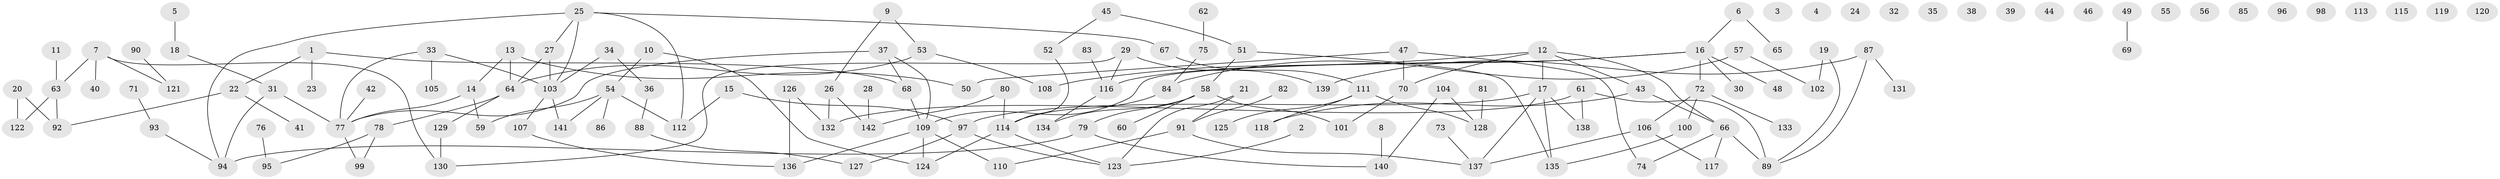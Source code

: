 // coarse degree distribution, {3: 0.13636363636363635, 1: 0.21212121212121213, 0: 0.2878787878787879, 5: 0.06060606060606061, 4: 0.09090909090909091, 2: 0.13636363636363635, 7: 0.015151515151515152, 8: 0.015151515151515152, 13: 0.015151515151515152, 6: 0.015151515151515152, 9: 0.015151515151515152}
// Generated by graph-tools (version 1.1) at 2025/16/03/04/25 18:16:29]
// undirected, 142 vertices, 157 edges
graph export_dot {
graph [start="1"]
  node [color=gray90,style=filled];
  1;
  2;
  3;
  4;
  5;
  6;
  7;
  8;
  9;
  10;
  11;
  12;
  13;
  14;
  15;
  16;
  17;
  18;
  19;
  20;
  21;
  22;
  23;
  24;
  25;
  26;
  27;
  28;
  29;
  30;
  31;
  32;
  33;
  34;
  35;
  36;
  37;
  38;
  39;
  40;
  41;
  42;
  43;
  44;
  45;
  46;
  47;
  48;
  49;
  50;
  51;
  52;
  53;
  54;
  55;
  56;
  57;
  58;
  59;
  60;
  61;
  62;
  63;
  64;
  65;
  66;
  67;
  68;
  69;
  70;
  71;
  72;
  73;
  74;
  75;
  76;
  77;
  78;
  79;
  80;
  81;
  82;
  83;
  84;
  85;
  86;
  87;
  88;
  89;
  90;
  91;
  92;
  93;
  94;
  95;
  96;
  97;
  98;
  99;
  100;
  101;
  102;
  103;
  104;
  105;
  106;
  107;
  108;
  109;
  110;
  111;
  112;
  113;
  114;
  115;
  116;
  117;
  118;
  119;
  120;
  121;
  122;
  123;
  124;
  125;
  126;
  127;
  128;
  129;
  130;
  131;
  132;
  133;
  134;
  135;
  136;
  137;
  138;
  139;
  140;
  141;
  142;
  1 -- 22;
  1 -- 23;
  1 -- 68;
  2 -- 123;
  5 -- 18;
  6 -- 16;
  6 -- 65;
  7 -- 40;
  7 -- 63;
  7 -- 121;
  7 -- 130;
  8 -- 140;
  9 -- 26;
  9 -- 53;
  10 -- 54;
  10 -- 124;
  11 -- 63;
  12 -- 17;
  12 -- 43;
  12 -- 66;
  12 -- 70;
  12 -- 108;
  13 -- 14;
  13 -- 50;
  13 -- 64;
  14 -- 59;
  14 -- 77;
  15 -- 97;
  15 -- 112;
  16 -- 30;
  16 -- 48;
  16 -- 72;
  16 -- 109;
  16 -- 116;
  17 -- 97;
  17 -- 135;
  17 -- 137;
  17 -- 138;
  18 -- 31;
  19 -- 89;
  19 -- 102;
  20 -- 92;
  20 -- 122;
  21 -- 91;
  21 -- 123;
  22 -- 41;
  22 -- 92;
  25 -- 27;
  25 -- 67;
  25 -- 94;
  25 -- 103;
  25 -- 112;
  26 -- 132;
  26 -- 142;
  27 -- 64;
  27 -- 103;
  28 -- 142;
  29 -- 116;
  29 -- 130;
  29 -- 139;
  31 -- 77;
  31 -- 94;
  33 -- 77;
  33 -- 103;
  33 -- 105;
  34 -- 36;
  34 -- 103;
  36 -- 88;
  37 -- 68;
  37 -- 77;
  37 -- 109;
  42 -- 77;
  43 -- 66;
  43 -- 118;
  45 -- 51;
  45 -- 52;
  47 -- 50;
  47 -- 70;
  47 -- 74;
  49 -- 69;
  51 -- 58;
  51 -- 135;
  52 -- 114;
  53 -- 64;
  53 -- 108;
  54 -- 59;
  54 -- 86;
  54 -- 112;
  54 -- 141;
  57 -- 84;
  57 -- 102;
  58 -- 60;
  58 -- 79;
  58 -- 101;
  58 -- 134;
  61 -- 89;
  61 -- 132;
  61 -- 138;
  62 -- 75;
  63 -- 92;
  63 -- 122;
  64 -- 78;
  64 -- 129;
  66 -- 74;
  66 -- 89;
  66 -- 117;
  67 -- 111;
  68 -- 109;
  70 -- 101;
  71 -- 93;
  72 -- 100;
  72 -- 106;
  72 -- 133;
  73 -- 137;
  75 -- 84;
  76 -- 95;
  77 -- 99;
  78 -- 95;
  78 -- 99;
  79 -- 94;
  79 -- 140;
  80 -- 114;
  80 -- 142;
  81 -- 128;
  82 -- 91;
  83 -- 116;
  84 -- 114;
  87 -- 89;
  87 -- 131;
  87 -- 139;
  88 -- 127;
  90 -- 121;
  91 -- 110;
  91 -- 137;
  93 -- 94;
  97 -- 123;
  97 -- 127;
  100 -- 135;
  103 -- 107;
  103 -- 141;
  104 -- 128;
  104 -- 140;
  106 -- 117;
  106 -- 137;
  107 -- 136;
  109 -- 110;
  109 -- 124;
  109 -- 136;
  111 -- 118;
  111 -- 125;
  111 -- 128;
  114 -- 123;
  114 -- 124;
  116 -- 134;
  126 -- 132;
  126 -- 136;
  129 -- 130;
}
